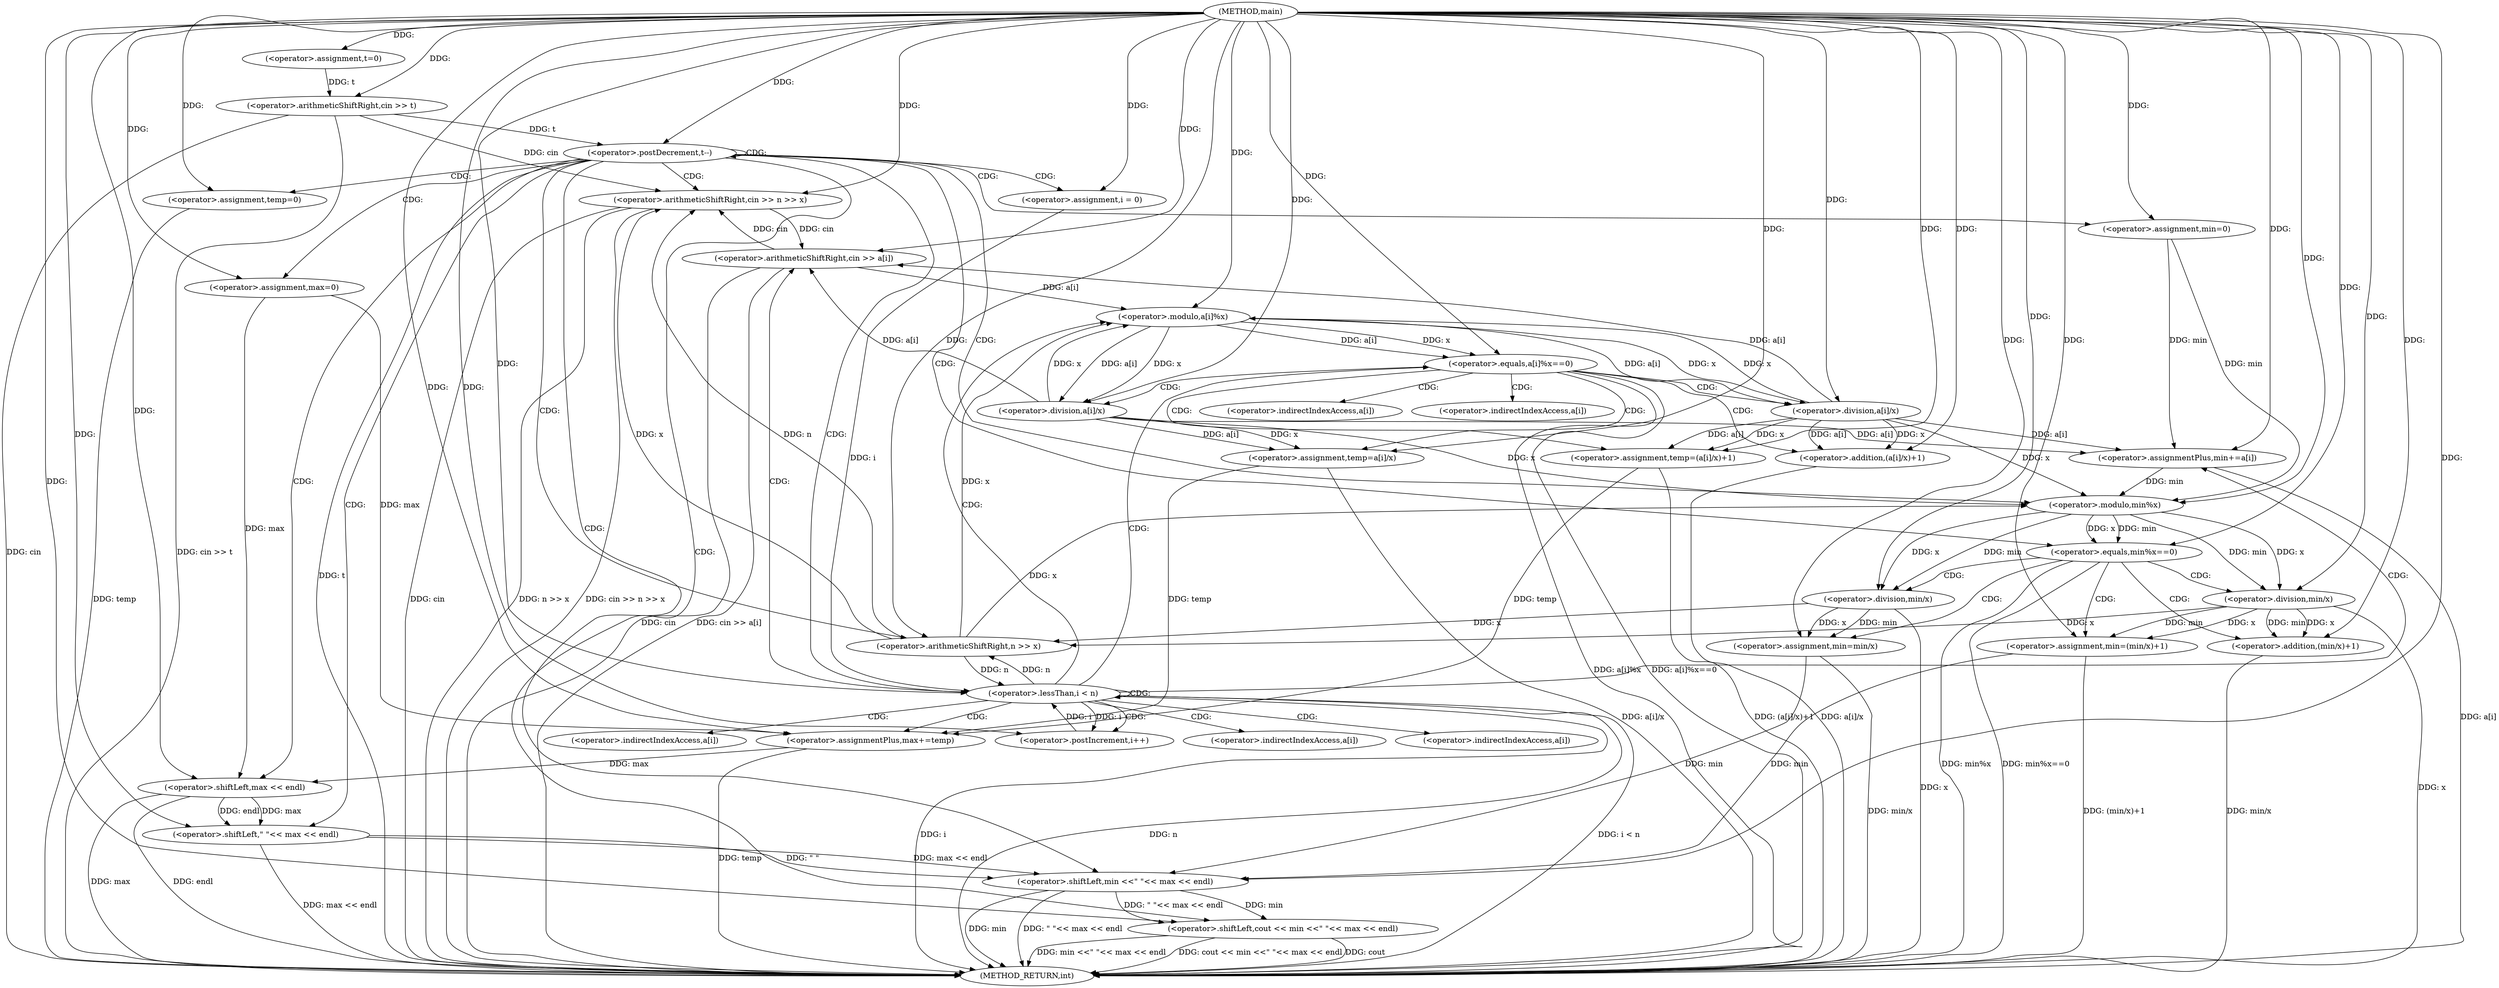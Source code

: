digraph "main" {  
"1000101" [label = "(METHOD,main)" ]
"1000215" [label = "(METHOD_RETURN,int)" ]
"1000104" [label = "(<operator>.assignment,t=0)" ]
"1000107" [label = "(<operator>.arithmeticShiftRight,cin >> t)" ]
"1000111" [label = "(<operator>.postDecrement,t--)" ]
"1000116" [label = "(<operator>.arithmeticShiftRight,cin >> n >> x)" ]
"1000123" [label = "(<operator>.assignment,min=0)" ]
"1000127" [label = "(<operator>.assignment,max=0)" ]
"1000131" [label = "(<operator>.assignment,temp=0)" ]
"1000206" [label = "(<operator>.shiftLeft,cout << min <<\" \"<< max << endl)" ]
"1000136" [label = "(<operator>.assignment,i = 0)" ]
"1000139" [label = "(<operator>.lessThan,i < n)" ]
"1000142" [label = "(<operator>.postIncrement,i++)" ]
"1000186" [label = "(<operator>.equals,min%x==0)" ]
"1000118" [label = "(<operator>.arithmeticShiftRight,n >> x)" ]
"1000145" [label = "(<operator>.arithmeticShiftRight,cin >> a[i])" ]
"1000177" [label = "(<operator>.assignmentPlus,max+=temp)" ]
"1000180" [label = "(<operator>.assignmentPlus,min+=a[i])" ]
"1000192" [label = "(<operator>.assignment,min=min/x)" ]
"1000208" [label = "(<operator>.shiftLeft,min <<\" \"<< max << endl)" ]
"1000151" [label = "(<operator>.equals,a[i]%x==0)" ]
"1000187" [label = "(<operator>.modulo,min%x)" ]
"1000199" [label = "(<operator>.assignment,min=(min/x)+1)" ]
"1000210" [label = "(<operator>.shiftLeft,\" \"<< max << endl)" ]
"1000159" [label = "(<operator>.assignment,temp=a[i]/x)" ]
"1000194" [label = "(<operator>.division,min/x)" ]
"1000212" [label = "(<operator>.shiftLeft,max << endl)" ]
"1000152" [label = "(<operator>.modulo,a[i]%x)" ]
"1000168" [label = "(<operator>.assignment,temp=(a[i]/x)+1)" ]
"1000201" [label = "(<operator>.addition,(min/x)+1)" ]
"1000161" [label = "(<operator>.division,a[i]/x)" ]
"1000202" [label = "(<operator>.division,min/x)" ]
"1000170" [label = "(<operator>.addition,(a[i]/x)+1)" ]
"1000171" [label = "(<operator>.division,a[i]/x)" ]
"1000147" [label = "(<operator>.indirectIndexAccess,a[i])" ]
"1000182" [label = "(<operator>.indirectIndexAccess,a[i])" ]
"1000153" [label = "(<operator>.indirectIndexAccess,a[i])" ]
"1000162" [label = "(<operator>.indirectIndexAccess,a[i])" ]
"1000172" [label = "(<operator>.indirectIndexAccess,a[i])" ]
  "1000107" -> "1000215"  [ label = "DDG: cin"] 
  "1000107" -> "1000215"  [ label = "DDG: cin >> t"] 
  "1000111" -> "1000215"  [ label = "DDG: t"] 
  "1000116" -> "1000215"  [ label = "DDG: cin"] 
  "1000116" -> "1000215"  [ label = "DDG: n >> x"] 
  "1000116" -> "1000215"  [ label = "DDG: cin >> n >> x"] 
  "1000131" -> "1000215"  [ label = "DDG: temp"] 
  "1000139" -> "1000215"  [ label = "DDG: i"] 
  "1000139" -> "1000215"  [ label = "DDG: n"] 
  "1000139" -> "1000215"  [ label = "DDG: i < n"] 
  "1000186" -> "1000215"  [ label = "DDG: min%x"] 
  "1000186" -> "1000215"  [ label = "DDG: min%x==0"] 
  "1000202" -> "1000215"  [ label = "DDG: x"] 
  "1000201" -> "1000215"  [ label = "DDG: min/x"] 
  "1000199" -> "1000215"  [ label = "DDG: (min/x)+1"] 
  "1000194" -> "1000215"  [ label = "DDG: x"] 
  "1000192" -> "1000215"  [ label = "DDG: min/x"] 
  "1000208" -> "1000215"  [ label = "DDG: min"] 
  "1000212" -> "1000215"  [ label = "DDG: max"] 
  "1000210" -> "1000215"  [ label = "DDG: max << endl"] 
  "1000208" -> "1000215"  [ label = "DDG: \" \"<< max << endl"] 
  "1000206" -> "1000215"  [ label = "DDG: min <<\" \"<< max << endl"] 
  "1000206" -> "1000215"  [ label = "DDG: cout << min <<\" \"<< max << endl"] 
  "1000145" -> "1000215"  [ label = "DDG: cin"] 
  "1000145" -> "1000215"  [ label = "DDG: cin >> a[i]"] 
  "1000151" -> "1000215"  [ label = "DDG: a[i]%x"] 
  "1000151" -> "1000215"  [ label = "DDG: a[i]%x==0"] 
  "1000170" -> "1000215"  [ label = "DDG: a[i]/x"] 
  "1000168" -> "1000215"  [ label = "DDG: (a[i]/x)+1"] 
  "1000159" -> "1000215"  [ label = "DDG: a[i]/x"] 
  "1000177" -> "1000215"  [ label = "DDG: temp"] 
  "1000180" -> "1000215"  [ label = "DDG: a[i]"] 
  "1000206" -> "1000215"  [ label = "DDG: cout"] 
  "1000212" -> "1000215"  [ label = "DDG: endl"] 
  "1000101" -> "1000104"  [ label = "DDG: "] 
  "1000101" -> "1000107"  [ label = "DDG: "] 
  "1000104" -> "1000107"  [ label = "DDG: t"] 
  "1000107" -> "1000111"  [ label = "DDG: t"] 
  "1000101" -> "1000111"  [ label = "DDG: "] 
  "1000101" -> "1000123"  [ label = "DDG: "] 
  "1000101" -> "1000127"  [ label = "DDG: "] 
  "1000101" -> "1000131"  [ label = "DDG: "] 
  "1000107" -> "1000116"  [ label = "DDG: cin"] 
  "1000145" -> "1000116"  [ label = "DDG: cin"] 
  "1000101" -> "1000116"  [ label = "DDG: "] 
  "1000118" -> "1000116"  [ label = "DDG: x"] 
  "1000118" -> "1000116"  [ label = "DDG: n"] 
  "1000101" -> "1000136"  [ label = "DDG: "] 
  "1000101" -> "1000206"  [ label = "DDG: "] 
  "1000208" -> "1000206"  [ label = "DDG: min"] 
  "1000208" -> "1000206"  [ label = "DDG: \" \"<< max << endl"] 
  "1000139" -> "1000118"  [ label = "DDG: n"] 
  "1000101" -> "1000118"  [ label = "DDG: "] 
  "1000202" -> "1000118"  [ label = "DDG: x"] 
  "1000194" -> "1000118"  [ label = "DDG: x"] 
  "1000136" -> "1000139"  [ label = "DDG: i"] 
  "1000142" -> "1000139"  [ label = "DDG: i"] 
  "1000101" -> "1000139"  [ label = "DDG: "] 
  "1000118" -> "1000139"  [ label = "DDG: n"] 
  "1000139" -> "1000142"  [ label = "DDG: i"] 
  "1000101" -> "1000142"  [ label = "DDG: "] 
  "1000168" -> "1000177"  [ label = "DDG: temp"] 
  "1000159" -> "1000177"  [ label = "DDG: temp"] 
  "1000101" -> "1000177"  [ label = "DDG: "] 
  "1000171" -> "1000180"  [ label = "DDG: a[i]"] 
  "1000161" -> "1000180"  [ label = "DDG: a[i]"] 
  "1000187" -> "1000186"  [ label = "DDG: min"] 
  "1000187" -> "1000186"  [ label = "DDG: x"] 
  "1000101" -> "1000186"  [ label = "DDG: "] 
  "1000194" -> "1000192"  [ label = "DDG: min"] 
  "1000194" -> "1000192"  [ label = "DDG: x"] 
  "1000199" -> "1000208"  [ label = "DDG: min"] 
  "1000192" -> "1000208"  [ label = "DDG: min"] 
  "1000101" -> "1000208"  [ label = "DDG: "] 
  "1000210" -> "1000208"  [ label = "DDG: max << endl"] 
  "1000210" -> "1000208"  [ label = "DDG: \" \""] 
  "1000116" -> "1000145"  [ label = "DDG: cin"] 
  "1000101" -> "1000145"  [ label = "DDG: "] 
  "1000171" -> "1000145"  [ label = "DDG: a[i]"] 
  "1000161" -> "1000145"  [ label = "DDG: a[i]"] 
  "1000127" -> "1000177"  [ label = "DDG: max"] 
  "1000123" -> "1000180"  [ label = "DDG: min"] 
  "1000101" -> "1000180"  [ label = "DDG: "] 
  "1000123" -> "1000187"  [ label = "DDG: min"] 
  "1000180" -> "1000187"  [ label = "DDG: min"] 
  "1000101" -> "1000187"  [ label = "DDG: "] 
  "1000118" -> "1000187"  [ label = "DDG: x"] 
  "1000171" -> "1000187"  [ label = "DDG: x"] 
  "1000161" -> "1000187"  [ label = "DDG: x"] 
  "1000101" -> "1000192"  [ label = "DDG: "] 
  "1000202" -> "1000199"  [ label = "DDG: min"] 
  "1000202" -> "1000199"  [ label = "DDG: x"] 
  "1000101" -> "1000199"  [ label = "DDG: "] 
  "1000101" -> "1000210"  [ label = "DDG: "] 
  "1000212" -> "1000210"  [ label = "DDG: endl"] 
  "1000212" -> "1000210"  [ label = "DDG: max"] 
  "1000152" -> "1000151"  [ label = "DDG: x"] 
  "1000152" -> "1000151"  [ label = "DDG: a[i]"] 
  "1000101" -> "1000151"  [ label = "DDG: "] 
  "1000161" -> "1000159"  [ label = "DDG: a[i]"] 
  "1000161" -> "1000159"  [ label = "DDG: x"] 
  "1000187" -> "1000194"  [ label = "DDG: min"] 
  "1000101" -> "1000194"  [ label = "DDG: "] 
  "1000187" -> "1000194"  [ label = "DDG: x"] 
  "1000127" -> "1000212"  [ label = "DDG: max"] 
  "1000177" -> "1000212"  [ label = "DDG: max"] 
  "1000101" -> "1000212"  [ label = "DDG: "] 
  "1000145" -> "1000152"  [ label = "DDG: a[i]"] 
  "1000118" -> "1000152"  [ label = "DDG: x"] 
  "1000171" -> "1000152"  [ label = "DDG: x"] 
  "1000161" -> "1000152"  [ label = "DDG: x"] 
  "1000101" -> "1000152"  [ label = "DDG: "] 
  "1000101" -> "1000159"  [ label = "DDG: "] 
  "1000171" -> "1000168"  [ label = "DDG: a[i]"] 
  "1000171" -> "1000168"  [ label = "DDG: x"] 
  "1000101" -> "1000168"  [ label = "DDG: "] 
  "1000202" -> "1000201"  [ label = "DDG: min"] 
  "1000202" -> "1000201"  [ label = "DDG: x"] 
  "1000101" -> "1000201"  [ label = "DDG: "] 
  "1000152" -> "1000161"  [ label = "DDG: a[i]"] 
  "1000152" -> "1000161"  [ label = "DDG: x"] 
  "1000101" -> "1000161"  [ label = "DDG: "] 
  "1000187" -> "1000202"  [ label = "DDG: min"] 
  "1000101" -> "1000202"  [ label = "DDG: "] 
  "1000187" -> "1000202"  [ label = "DDG: x"] 
  "1000171" -> "1000170"  [ label = "DDG: a[i]"] 
  "1000171" -> "1000170"  [ label = "DDG: x"] 
  "1000101" -> "1000170"  [ label = "DDG: "] 
  "1000152" -> "1000171"  [ label = "DDG: a[i]"] 
  "1000152" -> "1000171"  [ label = "DDG: x"] 
  "1000101" -> "1000171"  [ label = "DDG: "] 
  "1000111" -> "1000127"  [ label = "CDG: "] 
  "1000111" -> "1000208"  [ label = "CDG: "] 
  "1000111" -> "1000186"  [ label = "CDG: "] 
  "1000111" -> "1000139"  [ label = "CDG: "] 
  "1000111" -> "1000136"  [ label = "CDG: "] 
  "1000111" -> "1000118"  [ label = "CDG: "] 
  "1000111" -> "1000212"  [ label = "CDG: "] 
  "1000111" -> "1000210"  [ label = "CDG: "] 
  "1000111" -> "1000116"  [ label = "CDG: "] 
  "1000111" -> "1000131"  [ label = "CDG: "] 
  "1000111" -> "1000206"  [ label = "CDG: "] 
  "1000111" -> "1000111"  [ label = "CDG: "] 
  "1000111" -> "1000123"  [ label = "CDG: "] 
  "1000111" -> "1000187"  [ label = "CDG: "] 
  "1000139" -> "1000153"  [ label = "CDG: "] 
  "1000139" -> "1000142"  [ label = "CDG: "] 
  "1000139" -> "1000182"  [ label = "CDG: "] 
  "1000139" -> "1000152"  [ label = "CDG: "] 
  "1000139" -> "1000139"  [ label = "CDG: "] 
  "1000139" -> "1000180"  [ label = "CDG: "] 
  "1000139" -> "1000147"  [ label = "CDG: "] 
  "1000139" -> "1000151"  [ label = "CDG: "] 
  "1000139" -> "1000145"  [ label = "CDG: "] 
  "1000139" -> "1000177"  [ label = "CDG: "] 
  "1000186" -> "1000199"  [ label = "CDG: "] 
  "1000186" -> "1000201"  [ label = "CDG: "] 
  "1000186" -> "1000202"  [ label = "CDG: "] 
  "1000186" -> "1000194"  [ label = "CDG: "] 
  "1000186" -> "1000192"  [ label = "CDG: "] 
  "1000151" -> "1000161"  [ label = "CDG: "] 
  "1000151" -> "1000172"  [ label = "CDG: "] 
  "1000151" -> "1000168"  [ label = "CDG: "] 
  "1000151" -> "1000159"  [ label = "CDG: "] 
  "1000151" -> "1000170"  [ label = "CDG: "] 
  "1000151" -> "1000171"  [ label = "CDG: "] 
  "1000151" -> "1000162"  [ label = "CDG: "] 
}
